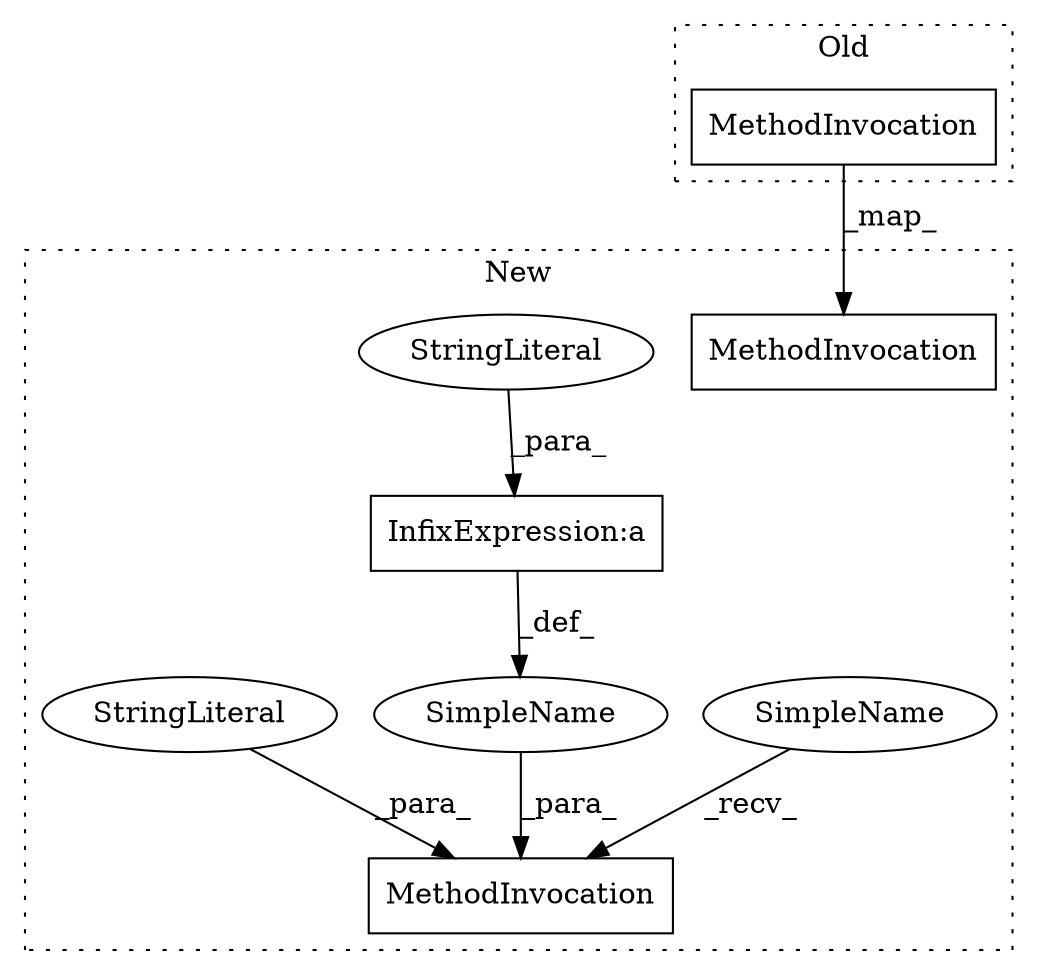 digraph G {
subgraph cluster0 {
1 [label="MethodInvocation" a="32" s="8712,8781" l="10,1" shape="box"];
label = "Old";
style="dotted";
}
subgraph cluster1 {
2 [label="MethodInvocation" a="32" s="9691,9796" l="10,1" shape="box"];
3 [label="MethodInvocation" a="32" s="8799,8874" l="10,1" shape="box"];
4 [label="SimpleName" a="42" s="" l="" shape="ellipse"];
5 [label="SimpleName" a="42" s="8794" l="4" shape="ellipse"];
6 [label="StringLiteral" a="45" s="8846" l="17" shape="ellipse"];
7 [label="StringLiteral" a="45" s="8809" l="36" shape="ellipse"];
8 [label="InfixExpression:a" a="27" s="8863" l="3" shape="box"];
label = "New";
style="dotted";
}
1 -> 2 [label="_map_"];
4 -> 3 [label="_para_"];
5 -> 3 [label="_recv_"];
6 -> 8 [label="_para_"];
7 -> 3 [label="_para_"];
8 -> 4 [label="_def_"];
}